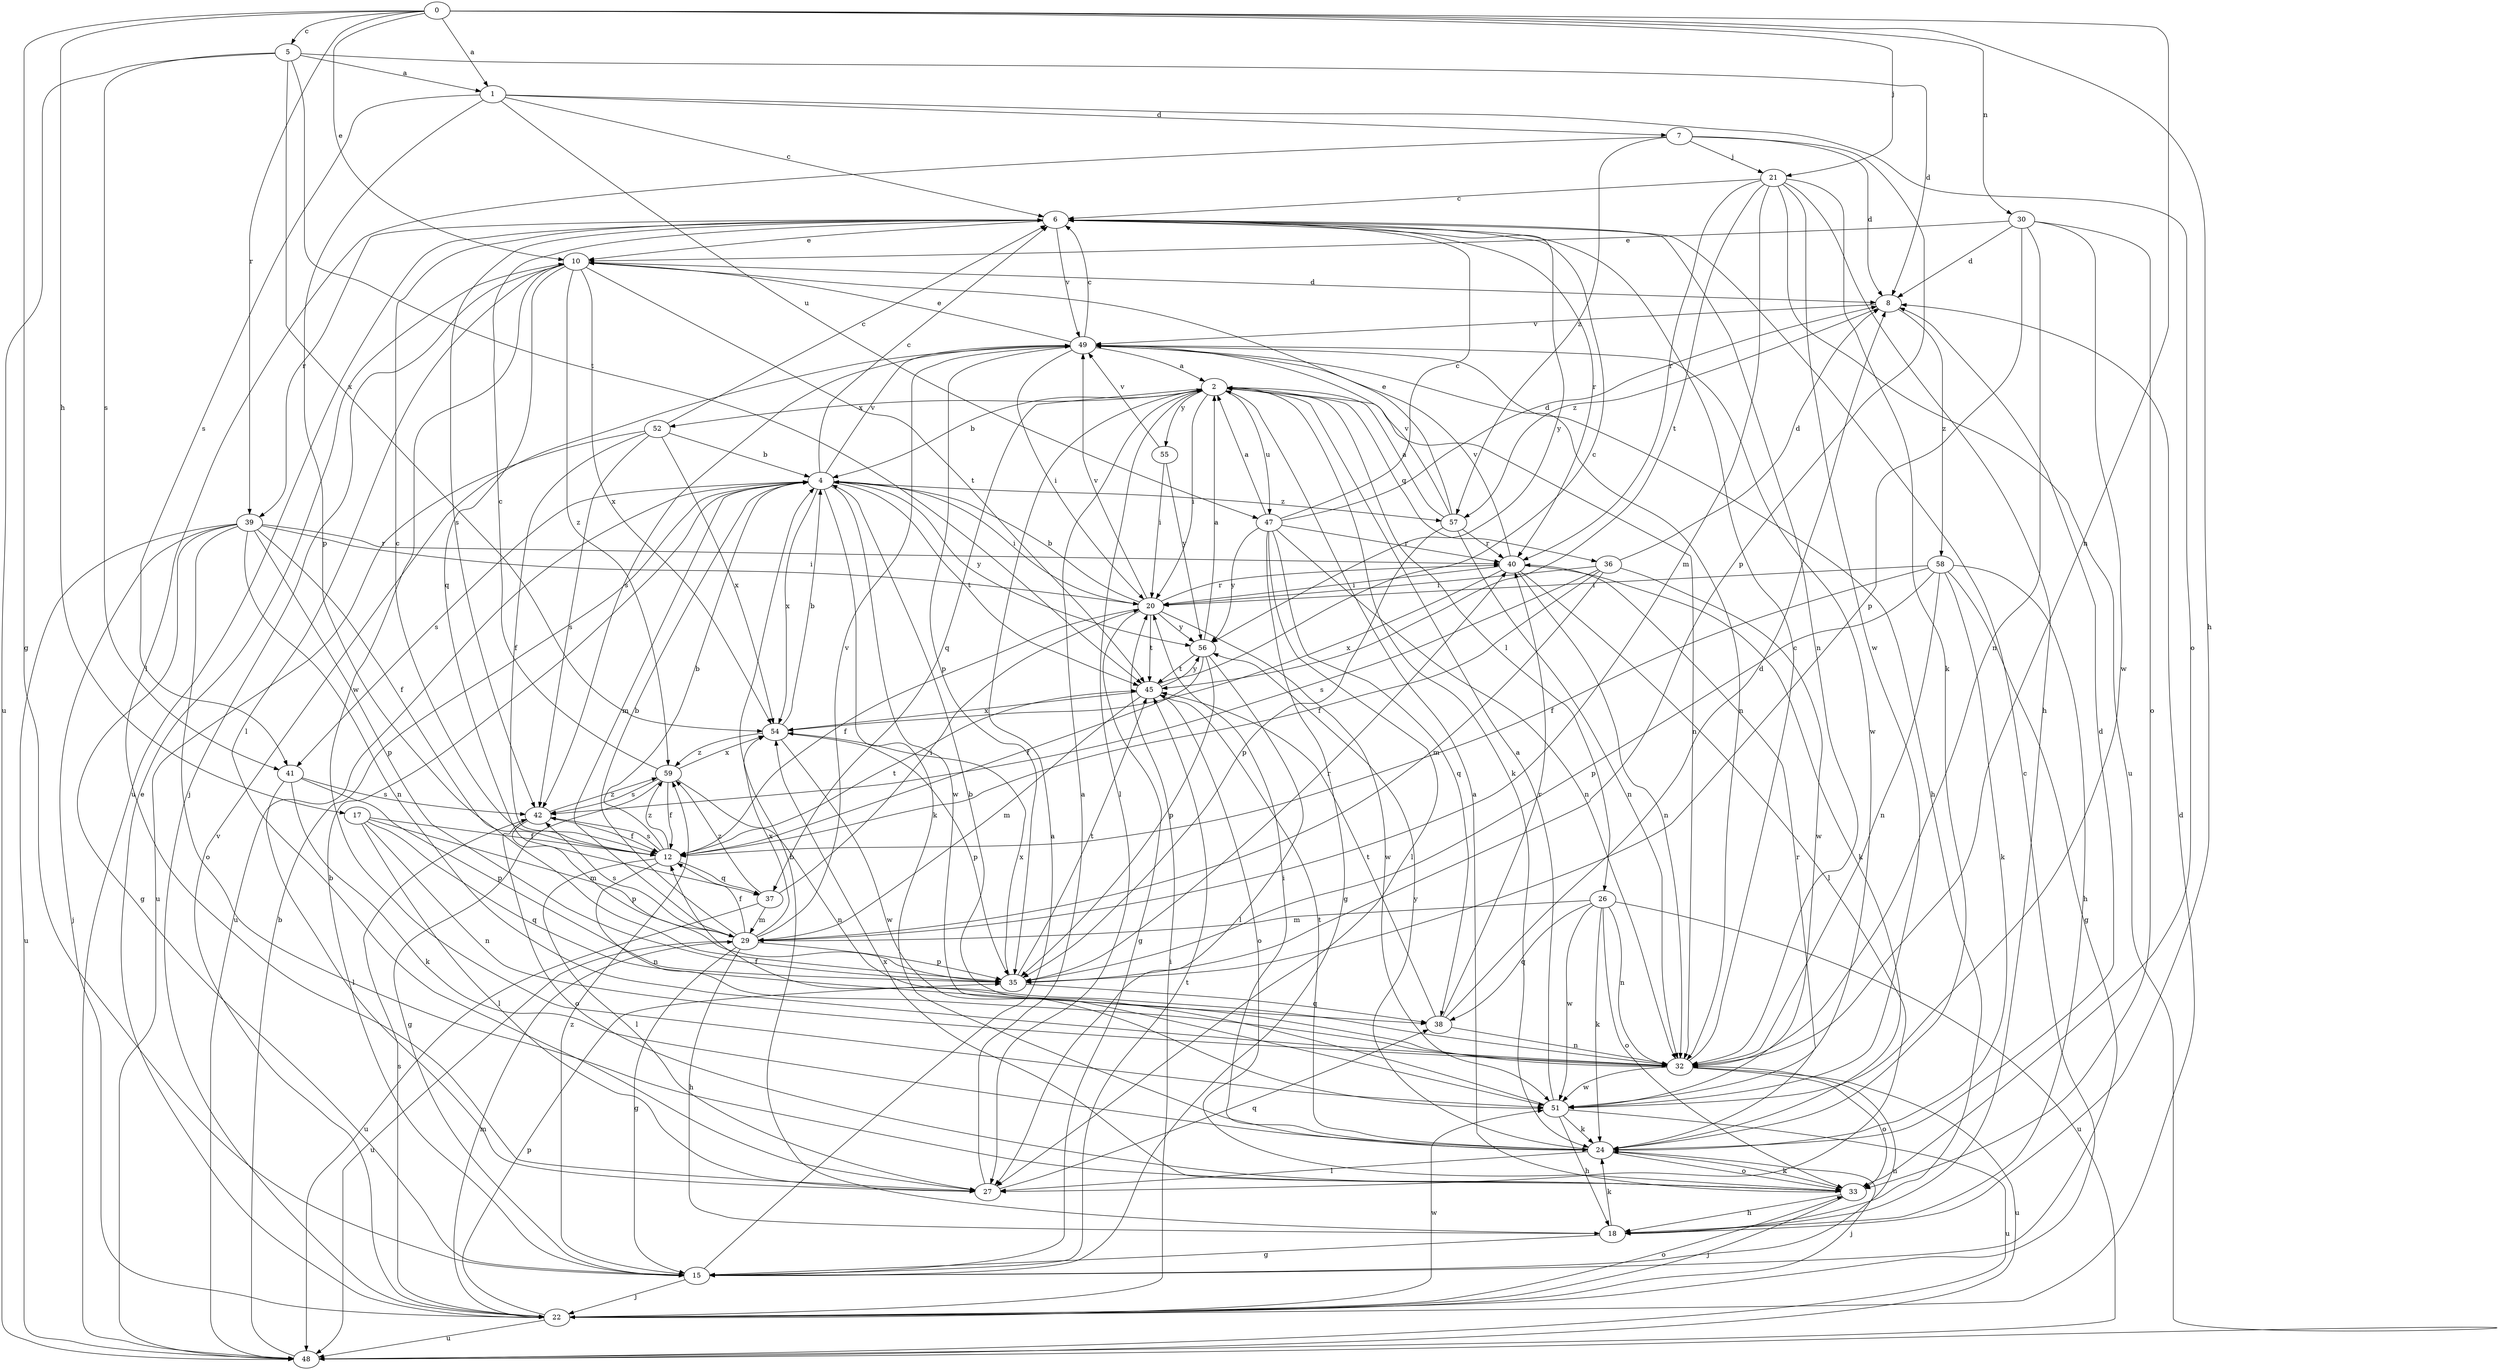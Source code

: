 strict digraph  {
0;
1;
2;
4;
5;
6;
7;
8;
10;
12;
15;
17;
18;
20;
21;
22;
24;
26;
27;
29;
30;
32;
33;
35;
36;
37;
38;
39;
40;
41;
42;
45;
47;
48;
49;
51;
52;
54;
55;
56;
57;
58;
59;
0 -> 1  [label=a];
0 -> 5  [label=c];
0 -> 10  [label=e];
0 -> 15  [label=g];
0 -> 17  [label=h];
0 -> 18  [label=h];
0 -> 21  [label=j];
0 -> 30  [label=n];
0 -> 32  [label=n];
0 -> 39  [label=r];
1 -> 6  [label=c];
1 -> 7  [label=d];
1 -> 33  [label=o];
1 -> 35  [label=p];
1 -> 41  [label=s];
1 -> 47  [label=u];
2 -> 4  [label=b];
2 -> 20  [label=i];
2 -> 24  [label=k];
2 -> 26  [label=l];
2 -> 27  [label=l];
2 -> 32  [label=n];
2 -> 36  [label=q];
2 -> 37  [label=q];
2 -> 47  [label=u];
2 -> 52  [label=x];
2 -> 55  [label=y];
4 -> 6  [label=c];
4 -> 20  [label=i];
4 -> 24  [label=k];
4 -> 29  [label=m];
4 -> 41  [label=s];
4 -> 45  [label=t];
4 -> 48  [label=u];
4 -> 49  [label=v];
4 -> 51  [label=w];
4 -> 54  [label=x];
4 -> 56  [label=y];
4 -> 57  [label=z];
5 -> 1  [label=a];
5 -> 8  [label=d];
5 -> 41  [label=s];
5 -> 45  [label=t];
5 -> 48  [label=u];
5 -> 54  [label=x];
6 -> 10  [label=e];
6 -> 32  [label=n];
6 -> 39  [label=r];
6 -> 40  [label=r];
6 -> 42  [label=s];
6 -> 48  [label=u];
6 -> 49  [label=v];
6 -> 56  [label=y];
7 -> 8  [label=d];
7 -> 21  [label=j];
7 -> 27  [label=l];
7 -> 35  [label=p];
7 -> 57  [label=z];
8 -> 49  [label=v];
8 -> 57  [label=z];
8 -> 58  [label=z];
10 -> 8  [label=d];
10 -> 22  [label=j];
10 -> 27  [label=l];
10 -> 37  [label=q];
10 -> 45  [label=t];
10 -> 51  [label=w];
10 -> 54  [label=x];
10 -> 59  [label=z];
12 -> 4  [label=b];
12 -> 6  [label=c];
12 -> 27  [label=l];
12 -> 32  [label=n];
12 -> 37  [label=q];
12 -> 42  [label=s];
12 -> 45  [label=t];
12 -> 59  [label=z];
15 -> 2  [label=a];
15 -> 4  [label=b];
15 -> 22  [label=j];
15 -> 32  [label=n];
15 -> 45  [label=t];
15 -> 59  [label=z];
17 -> 12  [label=f];
17 -> 27  [label=l];
17 -> 29  [label=m];
17 -> 32  [label=n];
17 -> 38  [label=q];
18 -> 4  [label=b];
18 -> 15  [label=g];
18 -> 24  [label=k];
20 -> 4  [label=b];
20 -> 12  [label=f];
20 -> 15  [label=g];
20 -> 40  [label=r];
20 -> 45  [label=t];
20 -> 49  [label=v];
20 -> 51  [label=w];
20 -> 56  [label=y];
21 -> 6  [label=c];
21 -> 18  [label=h];
21 -> 24  [label=k];
21 -> 29  [label=m];
21 -> 40  [label=r];
21 -> 45  [label=t];
21 -> 48  [label=u];
21 -> 51  [label=w];
22 -> 6  [label=c];
22 -> 8  [label=d];
22 -> 10  [label=e];
22 -> 20  [label=i];
22 -> 29  [label=m];
22 -> 33  [label=o];
22 -> 35  [label=p];
22 -> 42  [label=s];
22 -> 48  [label=u];
22 -> 49  [label=v];
22 -> 51  [label=w];
24 -> 8  [label=d];
24 -> 20  [label=i];
24 -> 22  [label=j];
24 -> 27  [label=l];
24 -> 33  [label=o];
24 -> 40  [label=r];
24 -> 45  [label=t];
24 -> 56  [label=y];
26 -> 24  [label=k];
26 -> 29  [label=m];
26 -> 32  [label=n];
26 -> 33  [label=o];
26 -> 38  [label=q];
26 -> 48  [label=u];
26 -> 51  [label=w];
27 -> 2  [label=a];
27 -> 38  [label=q];
29 -> 4  [label=b];
29 -> 12  [label=f];
29 -> 15  [label=g];
29 -> 18  [label=h];
29 -> 35  [label=p];
29 -> 42  [label=s];
29 -> 48  [label=u];
29 -> 49  [label=v];
29 -> 54  [label=x];
30 -> 8  [label=d];
30 -> 10  [label=e];
30 -> 32  [label=n];
30 -> 33  [label=o];
30 -> 35  [label=p];
30 -> 51  [label=w];
32 -> 6  [label=c];
32 -> 12  [label=f];
32 -> 33  [label=o];
32 -> 48  [label=u];
32 -> 51  [label=w];
33 -> 2  [label=a];
33 -> 18  [label=h];
33 -> 22  [label=j];
33 -> 24  [label=k];
33 -> 54  [label=x];
35 -> 38  [label=q];
35 -> 40  [label=r];
35 -> 45  [label=t];
35 -> 54  [label=x];
36 -> 8  [label=d];
36 -> 12  [label=f];
36 -> 20  [label=i];
36 -> 29  [label=m];
36 -> 42  [label=s];
36 -> 51  [label=w];
37 -> 20  [label=i];
37 -> 29  [label=m];
37 -> 48  [label=u];
37 -> 59  [label=z];
38 -> 8  [label=d];
38 -> 32  [label=n];
38 -> 40  [label=r];
38 -> 45  [label=t];
39 -> 12  [label=f];
39 -> 15  [label=g];
39 -> 20  [label=i];
39 -> 22  [label=j];
39 -> 32  [label=n];
39 -> 33  [label=o];
39 -> 35  [label=p];
39 -> 40  [label=r];
39 -> 48  [label=u];
40 -> 20  [label=i];
40 -> 24  [label=k];
40 -> 27  [label=l];
40 -> 32  [label=n];
40 -> 49  [label=v];
40 -> 54  [label=x];
41 -> 24  [label=k];
41 -> 27  [label=l];
41 -> 35  [label=p];
41 -> 42  [label=s];
42 -> 12  [label=f];
42 -> 33  [label=o];
42 -> 35  [label=p];
42 -> 59  [label=z];
45 -> 6  [label=c];
45 -> 29  [label=m];
45 -> 33  [label=o];
45 -> 54  [label=x];
45 -> 56  [label=y];
47 -> 2  [label=a];
47 -> 6  [label=c];
47 -> 8  [label=d];
47 -> 15  [label=g];
47 -> 27  [label=l];
47 -> 32  [label=n];
47 -> 38  [label=q];
47 -> 40  [label=r];
47 -> 56  [label=y];
48 -> 4  [label=b];
49 -> 2  [label=a];
49 -> 6  [label=c];
49 -> 10  [label=e];
49 -> 18  [label=h];
49 -> 20  [label=i];
49 -> 32  [label=n];
49 -> 35  [label=p];
49 -> 42  [label=s];
49 -> 51  [label=w];
51 -> 2  [label=a];
51 -> 4  [label=b];
51 -> 18  [label=h];
51 -> 24  [label=k];
51 -> 48  [label=u];
52 -> 4  [label=b];
52 -> 6  [label=c];
52 -> 12  [label=f];
52 -> 42  [label=s];
52 -> 48  [label=u];
52 -> 54  [label=x];
54 -> 4  [label=b];
54 -> 35  [label=p];
54 -> 51  [label=w];
54 -> 59  [label=z];
55 -> 20  [label=i];
55 -> 49  [label=v];
55 -> 56  [label=y];
56 -> 2  [label=a];
56 -> 12  [label=f];
56 -> 27  [label=l];
56 -> 35  [label=p];
56 -> 45  [label=t];
57 -> 2  [label=a];
57 -> 10  [label=e];
57 -> 32  [label=n];
57 -> 35  [label=p];
57 -> 40  [label=r];
57 -> 49  [label=v];
58 -> 12  [label=f];
58 -> 15  [label=g];
58 -> 18  [label=h];
58 -> 20  [label=i];
58 -> 24  [label=k];
58 -> 32  [label=n];
58 -> 35  [label=p];
59 -> 6  [label=c];
59 -> 12  [label=f];
59 -> 15  [label=g];
59 -> 32  [label=n];
59 -> 42  [label=s];
59 -> 54  [label=x];
}
